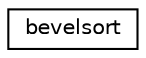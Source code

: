 digraph G
{
  edge [fontname="Helvetica",fontsize="10",labelfontname="Helvetica",labelfontsize="10"];
  node [fontname="Helvetica",fontsize="10",shape=record];
  rankdir=LR;
  Node1 [label="bevelsort",height=0.2,width=0.4,color="black", fillcolor="white", style="filled",URL="$d6/d3f/structbevelsort.html"];
}
